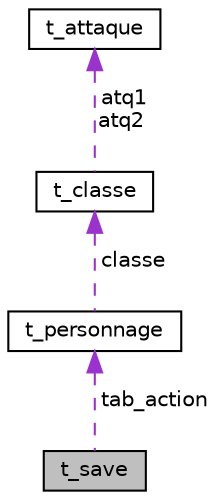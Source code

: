 digraph "t_save"
{
  edge [fontname="Helvetica",fontsize="10",labelfontname="Helvetica",labelfontsize="10"];
  node [fontname="Helvetica",fontsize="10",shape=record];
  Node1 [label="t_save",height=0.2,width=0.4,color="black", fillcolor="grey75", style="filled", fontcolor="black"];
  Node2 -> Node1 [dir="back",color="darkorchid3",fontsize="10",style="dashed",label=" tab_action" ];
  Node2 [label="t_personnage",height=0.2,width=0.4,color="black", fillcolor="white", style="filled",URL="$a00009.html",tooltip="contient les caractéristiques d&#39;un personnage ainsi que son équipe "];
  Node3 -> Node2 [dir="back",color="darkorchid3",fontsize="10",style="dashed",label=" classe" ];
  Node3 [label="t_classe",height=0.2,width=0.4,color="black", fillcolor="white", style="filled",URL="$a00004.html",tooltip="Définition des différentes classes de personnages. "];
  Node4 -> Node3 [dir="back",color="darkorchid3",fontsize="10",style="dashed",label=" atq1\natq2" ];
  Node4 [label="t_attaque",height=0.2,width=0.4,color="black", fillcolor="white", style="filled",URL="$a00003.html",tooltip="contient les caractéristiques d&#39;une attaque "];
}
